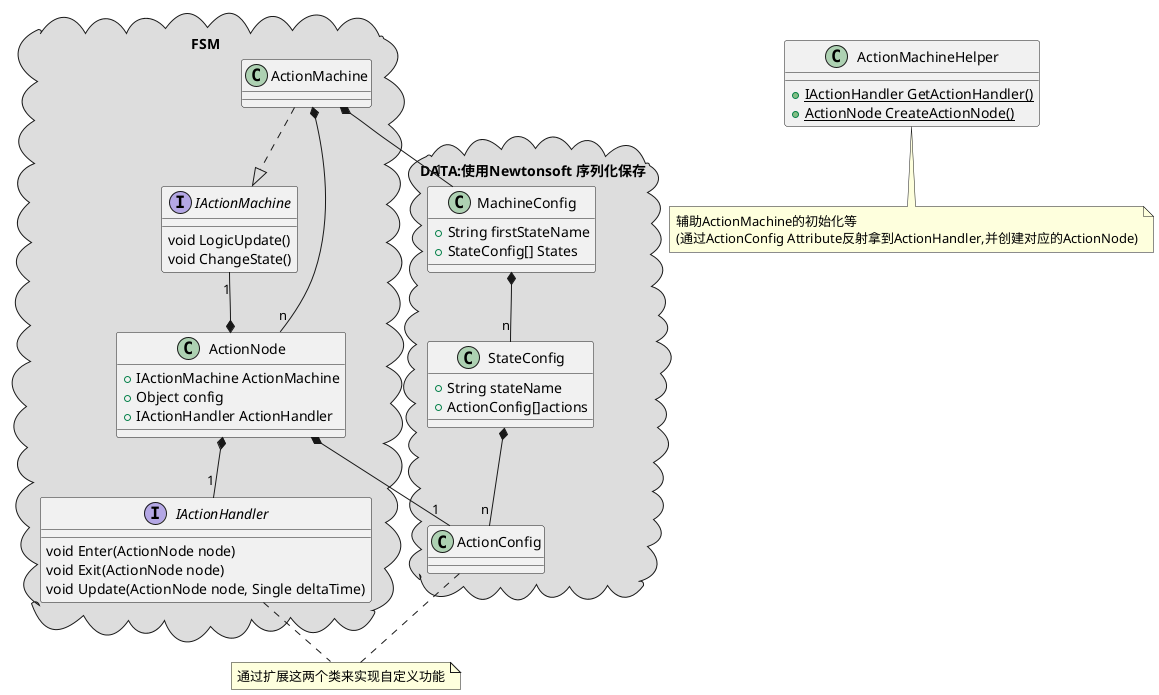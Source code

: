 ﻿@startuml
'https://plantuml.com/class-diagram
package "FSM" <<Cloud>> #DDDDDD
{
    class ActionMachine
    class ActionNode
    {
        +IActionMachine ActionMachine
        +Object config
        +IActionHandler ActionHandler
    }
    
    interface IActionMachine
    {
        void LogicUpdate()
        void ChangeState()
    }
    interface IActionHandler
    {
        void Enter(ActionNode node)
        void Exit(ActionNode node)
        void Update(ActionNode node, Single deltaTime)
    }
}

package "DATA:使用Newtonsoft 序列化保存" <<Cloud>> #DDDDDD
{
    class MachineConfig
    {
        +String firstStateName
        +StateConfig[] States
    }
    class StateConfig
    {
        +String stateName
        +ActionConfig[]actions
    }
    class ActionConfig
    {
    }
}

note as N1
通过扩展这两个类来实现自定义功能
end note
IActionHandler .. N1
N1 .. ActionConfig




ActionNode *-up- "1" IActionMachine
ActionNode *-- "1" IActionHandler
ActionNode *-- "1" ActionConfig
ActionMachine ..|> IActionMachine

MachineConfig *-- "n" StateConfig
StateConfig *-- "n" ActionConfig
ActionMachine *-left- "1" MachineConfig
ActionMachine *-- "n" ActionNode

class ActionMachineHelper
{
    +{static} IActionHandler GetActionHandler()
    +{static} ActionNode CreateActionNode()
}
note bottom of ActionMachineHelper
辅助ActionMachine的初始化等
(通过ActionConfig Attribute反射拿到ActionHandler,并创建对应的ActionNode)
end note
@enduml